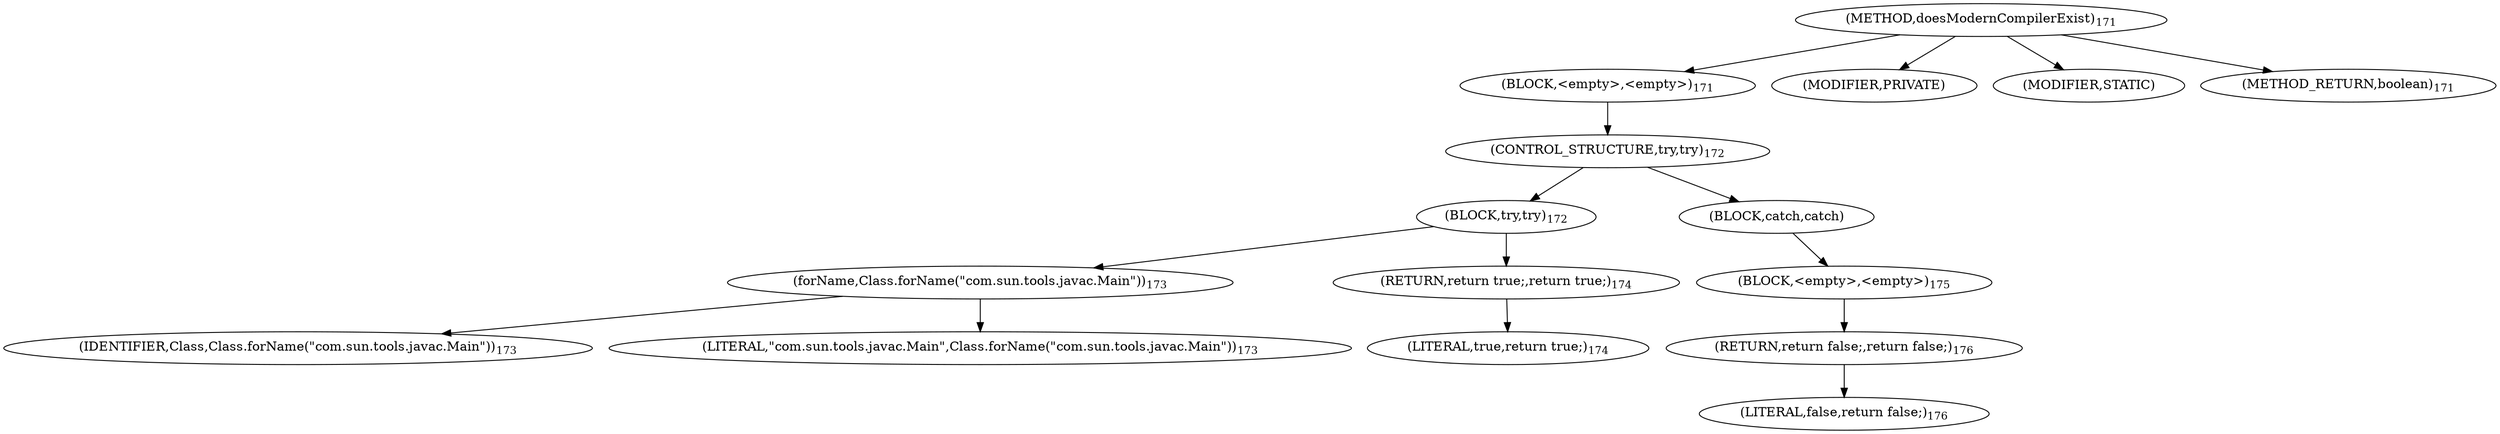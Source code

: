 digraph "doesModernCompilerExist" {  
"239" [label = <(METHOD,doesModernCompilerExist)<SUB>171</SUB>> ]
"240" [label = <(BLOCK,&lt;empty&gt;,&lt;empty&gt;)<SUB>171</SUB>> ]
"241" [label = <(CONTROL_STRUCTURE,try,try)<SUB>172</SUB>> ]
"242" [label = <(BLOCK,try,try)<SUB>172</SUB>> ]
"243" [label = <(forName,Class.forName(&quot;com.sun.tools.javac.Main&quot;))<SUB>173</SUB>> ]
"244" [label = <(IDENTIFIER,Class,Class.forName(&quot;com.sun.tools.javac.Main&quot;))<SUB>173</SUB>> ]
"245" [label = <(LITERAL,&quot;com.sun.tools.javac.Main&quot;,Class.forName(&quot;com.sun.tools.javac.Main&quot;))<SUB>173</SUB>> ]
"246" [label = <(RETURN,return true;,return true;)<SUB>174</SUB>> ]
"247" [label = <(LITERAL,true,return true;)<SUB>174</SUB>> ]
"248" [label = <(BLOCK,catch,catch)> ]
"249" [label = <(BLOCK,&lt;empty&gt;,&lt;empty&gt;)<SUB>175</SUB>> ]
"250" [label = <(RETURN,return false;,return false;)<SUB>176</SUB>> ]
"251" [label = <(LITERAL,false,return false;)<SUB>176</SUB>> ]
"252" [label = <(MODIFIER,PRIVATE)> ]
"253" [label = <(MODIFIER,STATIC)> ]
"254" [label = <(METHOD_RETURN,boolean)<SUB>171</SUB>> ]
  "239" -> "240" 
  "239" -> "252" 
  "239" -> "253" 
  "239" -> "254" 
  "240" -> "241" 
  "241" -> "242" 
  "241" -> "248" 
  "242" -> "243" 
  "242" -> "246" 
  "243" -> "244" 
  "243" -> "245" 
  "246" -> "247" 
  "248" -> "249" 
  "249" -> "250" 
  "250" -> "251" 
}
